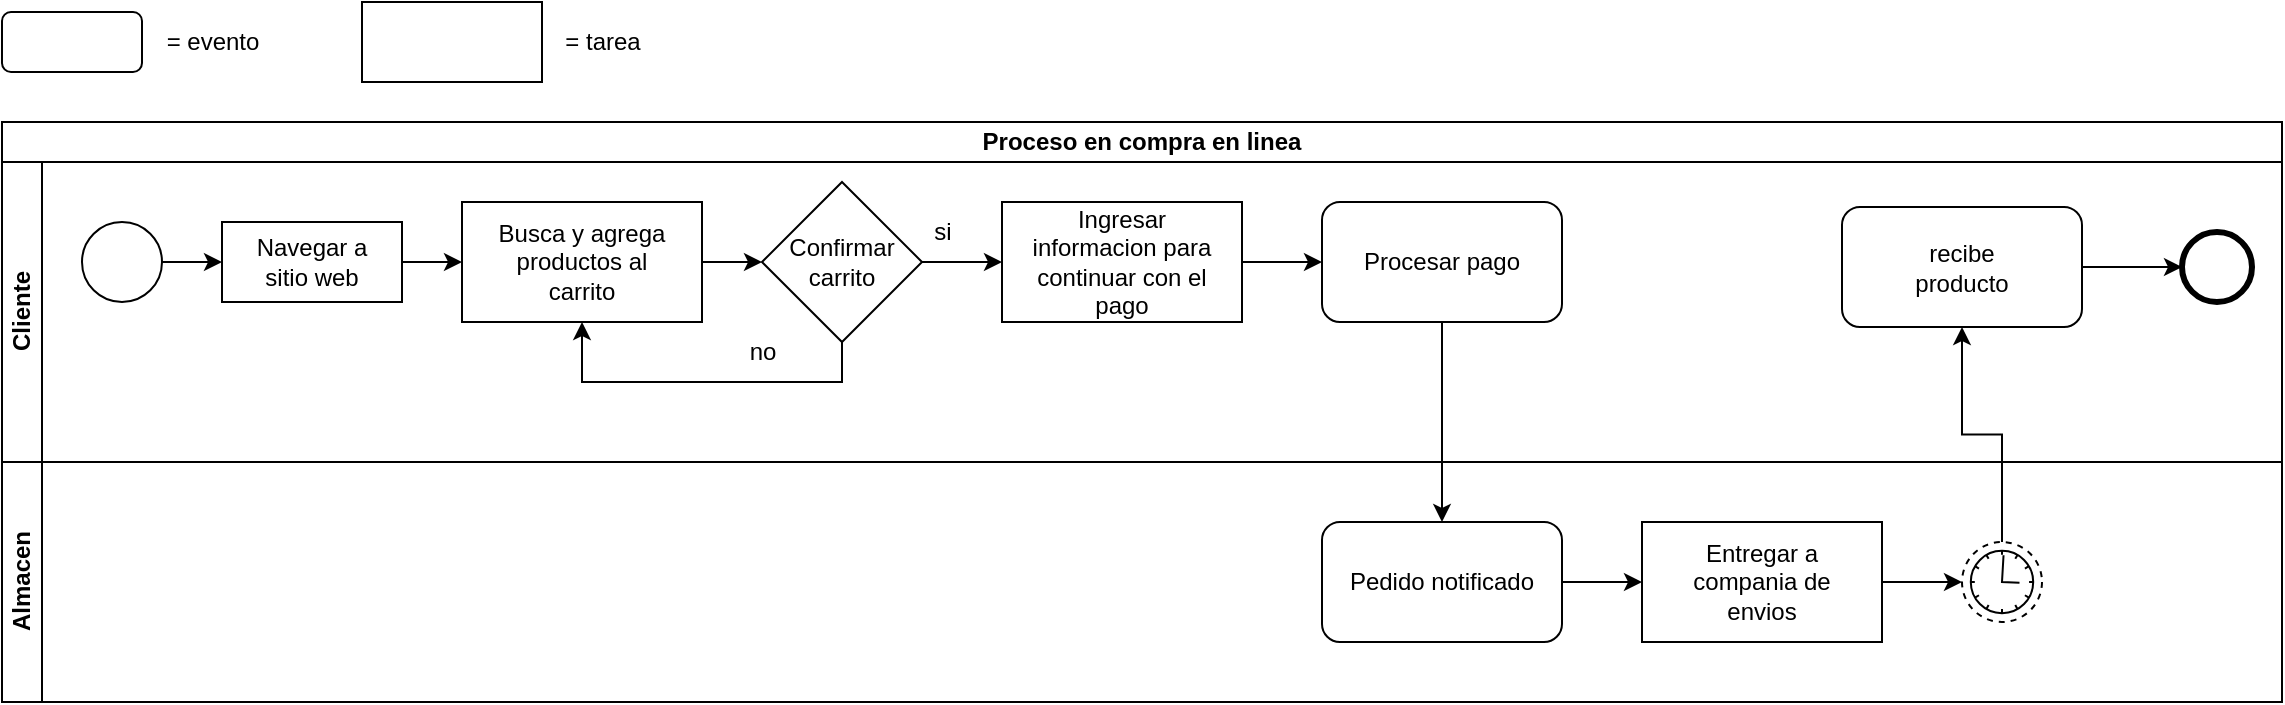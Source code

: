 <mxfile version="26.0.10" pages="2">
  <diagram name="Page-1" id="x6gEALNd5nZn6TjsBxtj">
    <mxGraphModel dx="1114" dy="612" grid="1" gridSize="10" guides="1" tooltips="1" connect="1" arrows="1" fold="1" page="1" pageScale="1" pageWidth="850" pageHeight="1100" math="0" shadow="0">
      <root>
        <mxCell id="0" />
        <mxCell id="1" parent="0" />
        <mxCell id="8kLhxCeD8VAx9YLA9zUQ-1" value="Proceso en compra en linea" style="swimlane;html=1;childLayout=stackLayout;resizeParent=1;resizeParentMax=0;horizontal=1;startSize=20;horizontalStack=0;whiteSpace=wrap;" vertex="1" parent="1">
          <mxGeometry x="220" y="120" width="1140" height="290" as="geometry" />
        </mxCell>
        <mxCell id="8kLhxCeD8VAx9YLA9zUQ-2" value="Cliente" style="swimlane;html=1;startSize=20;horizontal=0;" vertex="1" parent="8kLhxCeD8VAx9YLA9zUQ-1">
          <mxGeometry y="20" width="1140" height="150" as="geometry" />
        </mxCell>
        <mxCell id="1NdR1Jxnn1vnLhmZp_m8-3" style="edgeStyle=orthogonalEdgeStyle;rounded=0;orthogonalLoop=1;jettySize=auto;html=1;exitX=1;exitY=0.5;exitDx=0;exitDy=0;exitPerimeter=0;entryX=0;entryY=0.5;entryDx=0;entryDy=0;" edge="1" parent="8kLhxCeD8VAx9YLA9zUQ-2" source="1NdR1Jxnn1vnLhmZp_m8-1" target="1NdR1Jxnn1vnLhmZp_m8-2">
          <mxGeometry relative="1" as="geometry" />
        </mxCell>
        <mxCell id="1NdR1Jxnn1vnLhmZp_m8-1" value="" style="points=[[0.145,0.145,0],[0.5,0,0],[0.855,0.145,0],[1,0.5,0],[0.855,0.855,0],[0.5,1,0],[0.145,0.855,0],[0,0.5,0]];shape=mxgraph.bpmn.event;html=1;verticalLabelPosition=bottom;labelBackgroundColor=#ffffff;verticalAlign=top;align=center;perimeter=ellipsePerimeter;outlineConnect=0;aspect=fixed;outline=standard;symbol=general;" vertex="1" parent="8kLhxCeD8VAx9YLA9zUQ-2">
          <mxGeometry x="40" y="30" width="40" height="40" as="geometry" />
        </mxCell>
        <mxCell id="1NdR1Jxnn1vnLhmZp_m8-5" value="" style="edgeStyle=orthogonalEdgeStyle;rounded=0;orthogonalLoop=1;jettySize=auto;html=1;" edge="1" parent="8kLhxCeD8VAx9YLA9zUQ-2" source="1NdR1Jxnn1vnLhmZp_m8-2" target="1NdR1Jxnn1vnLhmZp_m8-4">
          <mxGeometry relative="1" as="geometry" />
        </mxCell>
        <mxCell id="1NdR1Jxnn1vnLhmZp_m8-2" value="&lt;div&gt;Navegar a&lt;/div&gt;&lt;div&gt;sitio web&lt;br&gt;&lt;/div&gt;" style="rounded=0;whiteSpace=wrap;html=1;" vertex="1" parent="8kLhxCeD8VAx9YLA9zUQ-2">
          <mxGeometry x="110" y="30" width="90" height="40" as="geometry" />
        </mxCell>
        <mxCell id="1NdR1Jxnn1vnLhmZp_m8-12" value="" style="edgeStyle=orthogonalEdgeStyle;rounded=0;orthogonalLoop=1;jettySize=auto;html=1;" edge="1" parent="8kLhxCeD8VAx9YLA9zUQ-2" source="1NdR1Jxnn1vnLhmZp_m8-4" target="1NdR1Jxnn1vnLhmZp_m8-10">
          <mxGeometry relative="1" as="geometry" />
        </mxCell>
        <mxCell id="1NdR1Jxnn1vnLhmZp_m8-4" value="&lt;div&gt;Busca y agrega&lt;/div&gt;&lt;div&gt;productos al&lt;/div&gt;&lt;div&gt;carrito&lt;br&gt;&lt;/div&gt;" style="whiteSpace=wrap;html=1;rounded=0;" vertex="1" parent="8kLhxCeD8VAx9YLA9zUQ-2">
          <mxGeometry x="230" y="20" width="120" height="60" as="geometry" />
        </mxCell>
        <mxCell id="1NdR1Jxnn1vnLhmZp_m8-19" value="" style="edgeStyle=orthogonalEdgeStyle;rounded=0;orthogonalLoop=1;jettySize=auto;html=1;" edge="1" parent="8kLhxCeD8VAx9YLA9zUQ-2" source="1NdR1Jxnn1vnLhmZp_m8-6" target="1NdR1Jxnn1vnLhmZp_m8-17">
          <mxGeometry relative="1" as="geometry" />
        </mxCell>
        <mxCell id="1NdR1Jxnn1vnLhmZp_m8-6" value="&lt;div&gt;Ingresar&lt;/div&gt;&lt;div&gt;informacion para&lt;/div&gt;&lt;div&gt;continuar con el&lt;/div&gt;&lt;div&gt;pago&lt;br&gt;&lt;/div&gt;" style="whiteSpace=wrap;html=1;rounded=0;" vertex="1" parent="8kLhxCeD8VAx9YLA9zUQ-2">
          <mxGeometry x="500" y="20" width="120" height="60" as="geometry" />
        </mxCell>
        <mxCell id="1NdR1Jxnn1vnLhmZp_m8-13" value="" style="edgeStyle=orthogonalEdgeStyle;rounded=0;orthogonalLoop=1;jettySize=auto;html=1;" edge="1" parent="8kLhxCeD8VAx9YLA9zUQ-2" source="1NdR1Jxnn1vnLhmZp_m8-10" target="1NdR1Jxnn1vnLhmZp_m8-6">
          <mxGeometry relative="1" as="geometry" />
        </mxCell>
        <mxCell id="1NdR1Jxnn1vnLhmZp_m8-15" style="edgeStyle=orthogonalEdgeStyle;rounded=0;orthogonalLoop=1;jettySize=auto;html=1;exitX=0.5;exitY=1;exitDx=0;exitDy=0;entryX=0.5;entryY=1;entryDx=0;entryDy=0;" edge="1" parent="8kLhxCeD8VAx9YLA9zUQ-2" source="1NdR1Jxnn1vnLhmZp_m8-10" target="1NdR1Jxnn1vnLhmZp_m8-4">
          <mxGeometry relative="1" as="geometry" />
        </mxCell>
        <mxCell id="1NdR1Jxnn1vnLhmZp_m8-10" value="&lt;div&gt;Confirmar&lt;/div&gt;&lt;div&gt;carrito&lt;br&gt;&lt;/div&gt;" style="rhombus;whiteSpace=wrap;html=1;rounded=0;" vertex="1" parent="8kLhxCeD8VAx9YLA9zUQ-2">
          <mxGeometry x="380" y="10" width="80" height="80" as="geometry" />
        </mxCell>
        <mxCell id="1NdR1Jxnn1vnLhmZp_m8-14" value="&lt;div&gt;si&lt;/div&gt;" style="text;html=1;align=center;verticalAlign=middle;resizable=0;points=[];autosize=1;strokeColor=none;fillColor=none;" vertex="1" parent="8kLhxCeD8VAx9YLA9zUQ-2">
          <mxGeometry x="455" y="20" width="30" height="30" as="geometry" />
        </mxCell>
        <mxCell id="1NdR1Jxnn1vnLhmZp_m8-16" value="no" style="text;html=1;align=center;verticalAlign=middle;resizable=0;points=[];autosize=1;strokeColor=none;fillColor=none;" vertex="1" parent="8kLhxCeD8VAx9YLA9zUQ-2">
          <mxGeometry x="360" y="80" width="40" height="30" as="geometry" />
        </mxCell>
        <mxCell id="1NdR1Jxnn1vnLhmZp_m8-17" value="Procesar pago" style="rounded=1;whiteSpace=wrap;html=1;" vertex="1" parent="8kLhxCeD8VAx9YLA9zUQ-2">
          <mxGeometry x="660" y="20" width="120" height="60" as="geometry" />
        </mxCell>
        <mxCell id="1NdR1Jxnn1vnLhmZp_m8-25" value="" style="points=[[0.145,0.145,0],[0.5,0,0],[0.855,0.145,0],[1,0.5,0],[0.855,0.855,0],[0.5,1,0],[0.145,0.855,0],[0,0.5,0]];shape=mxgraph.bpmn.event;html=1;verticalLabelPosition=bottom;labelBackgroundColor=#ffffff;verticalAlign=top;align=center;perimeter=ellipsePerimeter;outlineConnect=0;aspect=fixed;outline=end;symbol=terminate2;" vertex="1" parent="8kLhxCeD8VAx9YLA9zUQ-2">
          <mxGeometry x="1090" y="35" width="35" height="35" as="geometry" />
        </mxCell>
        <mxCell id="1NdR1Jxnn1vnLhmZp_m8-33" value="" style="edgeStyle=orthogonalEdgeStyle;rounded=0;orthogonalLoop=1;jettySize=auto;html=1;" edge="1" parent="8kLhxCeD8VAx9YLA9zUQ-2" source="1NdR1Jxnn1vnLhmZp_m8-32" target="1NdR1Jxnn1vnLhmZp_m8-25">
          <mxGeometry relative="1" as="geometry" />
        </mxCell>
        <mxCell id="1NdR1Jxnn1vnLhmZp_m8-32" value="&lt;div&gt;recibe&lt;/div&gt;&lt;div&gt;producto&lt;br&gt;&lt;/div&gt;" style="rounded=1;whiteSpace=wrap;html=1;" vertex="1" parent="8kLhxCeD8VAx9YLA9zUQ-2">
          <mxGeometry x="920" y="22.5" width="120" height="60" as="geometry" />
        </mxCell>
        <mxCell id="8kLhxCeD8VAx9YLA9zUQ-3" value="Almacen" style="swimlane;html=1;startSize=20;horizontal=0;" vertex="1" parent="8kLhxCeD8VAx9YLA9zUQ-1">
          <mxGeometry y="170" width="1140" height="120" as="geometry" />
        </mxCell>
        <mxCell id="1NdR1Jxnn1vnLhmZp_m8-23" value="" style="edgeStyle=orthogonalEdgeStyle;rounded=0;orthogonalLoop=1;jettySize=auto;html=1;" edge="1" parent="8kLhxCeD8VAx9YLA9zUQ-3" source="1NdR1Jxnn1vnLhmZp_m8-20" target="1NdR1Jxnn1vnLhmZp_m8-22">
          <mxGeometry relative="1" as="geometry" />
        </mxCell>
        <mxCell id="1NdR1Jxnn1vnLhmZp_m8-20" value="Pedido notificado" style="rounded=1;whiteSpace=wrap;html=1;" vertex="1" parent="8kLhxCeD8VAx9YLA9zUQ-3">
          <mxGeometry x="660" y="30" width="120" height="60" as="geometry" />
        </mxCell>
        <mxCell id="1NdR1Jxnn1vnLhmZp_m8-26" value="" style="edgeStyle=orthogonalEdgeStyle;rounded=0;orthogonalLoop=1;jettySize=auto;html=1;" edge="1" parent="8kLhxCeD8VAx9YLA9zUQ-3" source="1NdR1Jxnn1vnLhmZp_m8-22" target="1NdR1Jxnn1vnLhmZp_m8-24">
          <mxGeometry relative="1" as="geometry" />
        </mxCell>
        <mxCell id="1NdR1Jxnn1vnLhmZp_m8-22" value="&lt;div&gt;Entregar a&lt;/div&gt;&lt;div&gt;compania de&lt;/div&gt;&lt;div&gt;envios&lt;br&gt;&lt;/div&gt;" style="rounded=0;whiteSpace=wrap;html=1;" vertex="1" parent="8kLhxCeD8VAx9YLA9zUQ-3">
          <mxGeometry x="820" y="30" width="120" height="60" as="geometry" />
        </mxCell>
        <mxCell id="1NdR1Jxnn1vnLhmZp_m8-24" value="" style="points=[[0.145,0.145,0],[0.5,0,0],[0.855,0.145,0],[1,0.5,0],[0.855,0.855,0],[0.5,1,0],[0.145,0.855,0],[0,0.5,0]];shape=mxgraph.bpmn.event;html=1;verticalLabelPosition=bottom;labelBackgroundColor=#ffffff;verticalAlign=top;align=center;perimeter=ellipsePerimeter;outlineConnect=0;aspect=fixed;outline=eventNonint;symbol=timer;" vertex="1" parent="8kLhxCeD8VAx9YLA9zUQ-3">
          <mxGeometry x="980" y="40" width="40" height="40" as="geometry" />
        </mxCell>
        <mxCell id="1NdR1Jxnn1vnLhmZp_m8-21" value="" style="edgeStyle=orthogonalEdgeStyle;rounded=0;orthogonalLoop=1;jettySize=auto;html=1;" edge="1" parent="8kLhxCeD8VAx9YLA9zUQ-1" source="1NdR1Jxnn1vnLhmZp_m8-17" target="1NdR1Jxnn1vnLhmZp_m8-20">
          <mxGeometry relative="1" as="geometry" />
        </mxCell>
        <mxCell id="1NdR1Jxnn1vnLhmZp_m8-34" value="" style="edgeStyle=orthogonalEdgeStyle;rounded=0;orthogonalLoop=1;jettySize=auto;html=1;" edge="1" parent="8kLhxCeD8VAx9YLA9zUQ-1" source="1NdR1Jxnn1vnLhmZp_m8-24" target="1NdR1Jxnn1vnLhmZp_m8-32">
          <mxGeometry relative="1" as="geometry" />
        </mxCell>
        <mxCell id="1NdR1Jxnn1vnLhmZp_m8-28" value="" style="rounded=1;whiteSpace=wrap;html=1;" vertex="1" parent="1">
          <mxGeometry x="220" y="65" width="70" height="30" as="geometry" />
        </mxCell>
        <mxCell id="1NdR1Jxnn1vnLhmZp_m8-29" value="= evento" style="text;html=1;align=center;verticalAlign=middle;resizable=0;points=[];autosize=1;strokeColor=none;fillColor=none;" vertex="1" parent="1">
          <mxGeometry x="290" y="65" width="70" height="30" as="geometry" />
        </mxCell>
        <mxCell id="1NdR1Jxnn1vnLhmZp_m8-30" value="" style="rounded=0;whiteSpace=wrap;html=1;" vertex="1" parent="1">
          <mxGeometry x="400" y="60" width="90" height="40" as="geometry" />
        </mxCell>
        <mxCell id="1NdR1Jxnn1vnLhmZp_m8-31" value="&lt;div&gt;= tarea&lt;/div&gt;" style="text;html=1;align=center;verticalAlign=middle;resizable=0;points=[];autosize=1;strokeColor=none;fillColor=none;" vertex="1" parent="1">
          <mxGeometry x="490" y="65" width="60" height="30" as="geometry" />
        </mxCell>
      </root>
    </mxGraphModel>
  </diagram>
  <diagram id="0Q92sWudcSwblRGkw3nt" name="Page-2">
    <mxGraphModel grid="1" page="1" gridSize="10" guides="1" tooltips="1" connect="1" arrows="1" fold="1" pageScale="1" pageWidth="850" pageHeight="1100" math="0" shadow="0">
      <root>
        <mxCell id="0" />
        <mxCell id="1" parent="0" />
      </root>
    </mxGraphModel>
  </diagram>
</mxfile>
